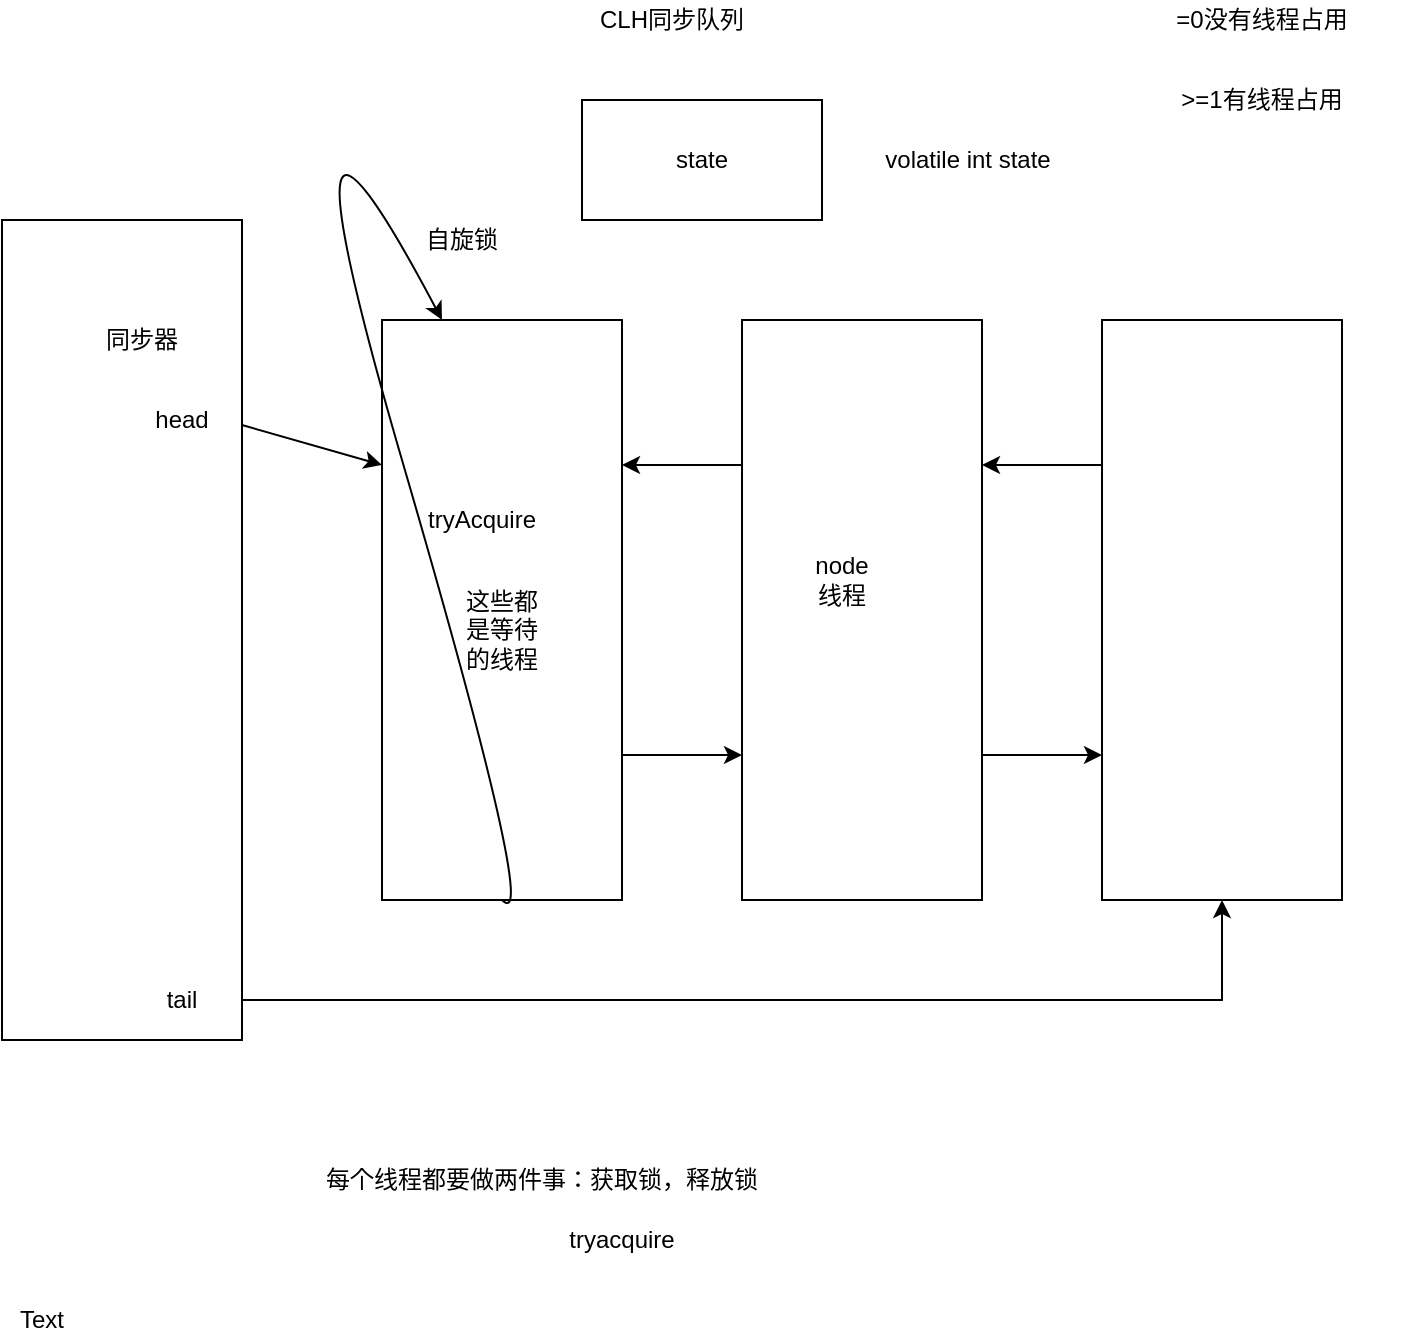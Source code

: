 <mxfile version="12.2.4" pages="1"><diagram id="4K_ON8qAYYQnXMVyrELD" name="Page-1"><mxGraphModel dx="1273" dy="924" grid="1" gridSize="10" guides="1" tooltips="1" connect="1" arrows="1" fold="1" page="1" pageScale="1" pageWidth="827" pageHeight="1169" math="0" shadow="0"><root><mxCell id="0"/><mxCell id="1" parent="0"/><mxCell id="17" style="edgeStyle=orthogonalEdgeStyle;rounded=0;orthogonalLoop=1;jettySize=auto;html=1;exitX=1;exitY=0.75;exitDx=0;exitDy=0;entryX=0.5;entryY=1;entryDx=0;entryDy=0;" parent="1" source="3" target="10" edge="1"><mxGeometry relative="1" as="geometry"><Array as="points"><mxPoint x="170" y="650"/><mxPoint x="660" y="650"/></Array></mxGeometry></mxCell><mxCell id="3" value="" style="rounded=0;whiteSpace=wrap;html=1;" parent="1" vertex="1"><mxGeometry x="50" y="260" width="120" height="410" as="geometry"/></mxCell><mxCell id="5" value="同步器" style="text;html=1;strokeColor=none;fillColor=none;align=center;verticalAlign=middle;whiteSpace=wrap;rounded=0;" parent="1" vertex="1"><mxGeometry x="100" y="310" width="40" height="20" as="geometry"/></mxCell><mxCell id="6" value="head" style="text;html=1;strokeColor=none;fillColor=none;align=center;verticalAlign=middle;whiteSpace=wrap;rounded=0;" parent="1" vertex="1"><mxGeometry x="120" y="350" width="40" height="20" as="geometry"/></mxCell><mxCell id="7" value="tail" style="text;html=1;strokeColor=none;fillColor=none;align=center;verticalAlign=middle;whiteSpace=wrap;rounded=0;" parent="1" vertex="1"><mxGeometry x="120" y="640" width="40" height="20" as="geometry"/></mxCell><mxCell id="8" value="" style="rounded=0;whiteSpace=wrap;html=1;" parent="1" vertex="1"><mxGeometry x="240" y="310" width="120" height="290" as="geometry"/></mxCell><mxCell id="15" style="edgeStyle=orthogonalEdgeStyle;rounded=0;orthogonalLoop=1;jettySize=auto;html=1;exitX=0;exitY=0.25;exitDx=0;exitDy=0;entryX=1;entryY=0.25;entryDx=0;entryDy=0;" parent="1" source="9" target="8" edge="1"><mxGeometry relative="1" as="geometry"/></mxCell><mxCell id="9" value="" style="rounded=0;whiteSpace=wrap;html=1;" parent="1" vertex="1"><mxGeometry x="420" y="310" width="120" height="290" as="geometry"/></mxCell><mxCell id="16" style="edgeStyle=orthogonalEdgeStyle;rounded=0;orthogonalLoop=1;jettySize=auto;html=1;exitX=0;exitY=0.25;exitDx=0;exitDy=0;entryX=1;entryY=0.25;entryDx=0;entryDy=0;" parent="1" source="10" target="9" edge="1"><mxGeometry relative="1" as="geometry"/></mxCell><mxCell id="10" value="" style="rounded=0;whiteSpace=wrap;html=1;" parent="1" vertex="1"><mxGeometry x="600" y="310" width="120" height="290" as="geometry"/></mxCell><mxCell id="11" value="" style="endArrow=classic;html=1;entryX=0;entryY=0.25;entryDx=0;entryDy=0;exitX=1;exitY=0.25;exitDx=0;exitDy=0;" parent="1" source="3" target="8" edge="1"><mxGeometry width="50" height="50" relative="1" as="geometry"><mxPoint x="170" y="410" as="sourcePoint"/><mxPoint x="220" y="360" as="targetPoint"/></mxGeometry></mxCell><mxCell id="12" value="" style="endArrow=classic;html=1;entryX=0;entryY=0.75;entryDx=0;entryDy=0;exitX=1;exitY=0.75;exitDx=0;exitDy=0;" parent="1" source="8" target="9" edge="1"><mxGeometry width="50" height="50" relative="1" as="geometry"><mxPoint x="180" y="372.5" as="sourcePoint"/><mxPoint x="250" y="392.5" as="targetPoint"/></mxGeometry></mxCell><mxCell id="13" value="" style="endArrow=classic;html=1;entryX=0;entryY=0.75;entryDx=0;entryDy=0;exitX=1;exitY=0.75;exitDx=0;exitDy=0;" parent="1" source="9" target="10" edge="1"><mxGeometry width="50" height="50" relative="1" as="geometry"><mxPoint x="190" y="382.5" as="sourcePoint"/><mxPoint x="260" y="402.5" as="targetPoint"/></mxGeometry></mxCell><mxCell id="19" value="CLH同步队列" style="text;html=1;strokeColor=none;fillColor=none;align=center;verticalAlign=middle;whiteSpace=wrap;rounded=0;" parent="1" vertex="1"><mxGeometry x="300" y="150" width="170" height="20" as="geometry"/></mxCell><mxCell id="20" value="state" style="rounded=0;whiteSpace=wrap;html=1;" parent="1" vertex="1"><mxGeometry x="340" y="200" width="120" height="60" as="geometry"/></mxCell><mxCell id="21" value="volatile&amp;nbsp;int&amp;nbsp;state" style="text;html=1;strokeColor=none;fillColor=none;align=center;verticalAlign=middle;whiteSpace=wrap;rounded=0;" parent="1" vertex="1"><mxGeometry x="413" y="220" width="240" height="20" as="geometry"/></mxCell><mxCell id="22" value="=0没有线程占用" style="text;html=1;strokeColor=none;fillColor=none;align=center;verticalAlign=middle;whiteSpace=wrap;rounded=0;" parent="1" vertex="1"><mxGeometry x="600" y="150" width="160" height="20" as="geometry"/></mxCell><mxCell id="23" value="&amp;gt;=1有线程占用" style="text;html=1;strokeColor=none;fillColor=none;align=center;verticalAlign=middle;whiteSpace=wrap;rounded=0;" parent="1" vertex="1"><mxGeometry x="600" y="190" width="160" height="20" as="geometry"/></mxCell><mxCell id="24" value="node线程" style="text;html=1;strokeColor=none;fillColor=none;align=center;verticalAlign=middle;whiteSpace=wrap;rounded=0;" parent="1" vertex="1"><mxGeometry x="450" y="430" width="40" height="20" as="geometry"/></mxCell><mxCell id="25" value="这些都是等待的线程" style="text;html=1;strokeColor=none;fillColor=none;align=center;verticalAlign=middle;whiteSpace=wrap;rounded=0;" parent="1" vertex="1"><mxGeometry x="280" y="455" width="40" height="20" as="geometry"/></mxCell><mxCell id="26" value="每个线程都要做两件事：获取锁，释放锁" style="text;html=1;strokeColor=none;fillColor=none;align=center;verticalAlign=middle;whiteSpace=wrap;rounded=0;" parent="1" vertex="1"><mxGeometry x="205" y="730" width="230" height="20" as="geometry"/></mxCell><mxCell id="27" value="tryacquire" style="text;html=1;strokeColor=none;fillColor=none;align=center;verticalAlign=middle;whiteSpace=wrap;rounded=0;" parent="1" vertex="1"><mxGeometry x="340" y="760" width="40" height="20" as="geometry"/></mxCell><mxCell id="28" value="" style="curved=1;endArrow=classic;html=1;exitX=0.5;exitY=1;exitDx=0;exitDy=0;entryX=0.25;entryY=0;entryDx=0;entryDy=0;" parent="1" source="8" target="8" edge="1"><mxGeometry width="50" height="50" relative="1" as="geometry"><mxPoint x="270" y="620" as="sourcePoint"/><mxPoint x="320" y="570" as="targetPoint"/><Array as="points"><mxPoint x="320" y="620"/><mxPoint x="180" y="140"/></Array></mxGeometry></mxCell><mxCell id="30" value="自旋锁" style="text;html=1;strokeColor=none;fillColor=none;align=center;verticalAlign=middle;whiteSpace=wrap;rounded=0;" parent="1" vertex="1"><mxGeometry x="260" y="260" width="40" height="20" as="geometry"/></mxCell><mxCell id="31" value="Text" style="text;html=1;strokeColor=none;fillColor=none;align=center;verticalAlign=middle;whiteSpace=wrap;rounded=0;" parent="1" vertex="1"><mxGeometry x="50" y="800" width="40" height="20" as="geometry"/></mxCell><mxCell id="32" value="tryAcquire" style="text;html=1;strokeColor=none;fillColor=none;align=center;verticalAlign=middle;whiteSpace=wrap;rounded=0;" parent="1" vertex="1"><mxGeometry x="270" y="400" width="40" height="20" as="geometry"/></mxCell></root></mxGraphModel></diagram></mxfile>